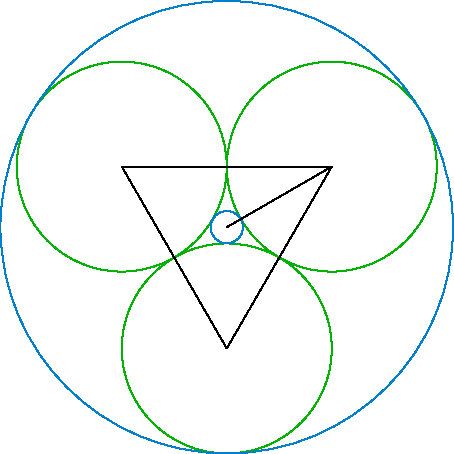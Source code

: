settings.outformat = "png";
defaultpen(fontsize(14pt));
import geometry;

size(8cm);

pair a = (.866, 0.5);
pair b = (-.866, 0.5);
pair c= (0, -1);
path c1 = circle(a, .866);
path c2 = circle(b, .866);
draw(c1, 0.7*green);
draw(c2, 0.7*green);
path c3 = circle(c, .866);
draw(c3, 0.7*green);
path i = circle((0,0), 1.866);
draw(i, 0.5*green+0.8*blue);
path o = circle((0,0), .134);
draw(o, 0.5*green+0.8*blue);
draw(a -- b -- c -- a);
draw((0,0) -- a);
